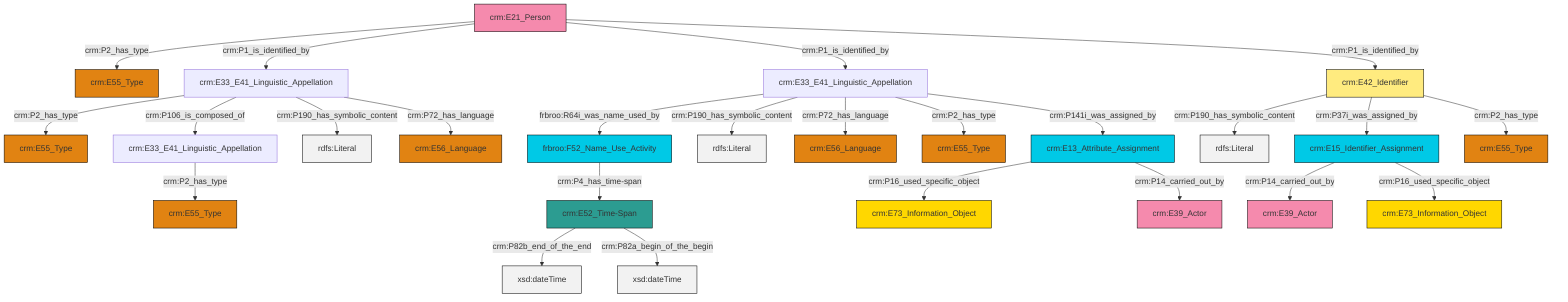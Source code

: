 graph TD
classDef Literal fill:#f2f2f2,stroke:#000000;
classDef CRM_Entity fill:#FFFFFF,stroke:#000000;
classDef Temporal_Entity fill:#00C9E6, stroke:#000000;
classDef Type fill:#E18312, stroke:#000000;
classDef Time-Span fill:#2C9C91, stroke:#000000;
classDef Appellation fill:#FFEB7F, stroke:#000000;
classDef Place fill:#008836, stroke:#000000;
classDef Persistent_Item fill:#B266B2, stroke:#000000;
classDef Conceptual_Object fill:#FFD700, stroke:#000000;
classDef Physical_Thing fill:#D2B48C, stroke:#000000;
classDef Actor fill:#f58aad, stroke:#000000;
classDef PC_Classes fill:#4ce600, stroke:#000000;
classDef Multi fill:#cccccc,stroke:#000000;

6["crm:E13_Attribute_Assignment"]:::Temporal_Entity -->|crm:P16_used_specific_object| 7["crm:E73_Information_Object"]:::Conceptual_Object
13["crm:E33_E41_Linguistic_Appellation"]:::Default -->|frbroo:R64i_was_name_used_by| 14["frbroo:F52_Name_Use_Activity"]:::Temporal_Entity
8["crm:E33_E41_Linguistic_Appellation"]:::Default -->|crm:P2_has_type| 17["crm:E55_Type"]:::Type
13["crm:E33_E41_Linguistic_Appellation"]:::Default -->|crm:P190_has_symbolic_content| 20[rdfs:Literal]:::Literal
13["crm:E33_E41_Linguistic_Appellation"]:::Default -->|crm:P72_has_language| 21["crm:E56_Language"]:::Type
23["crm:E33_E41_Linguistic_Appellation"]:::Default -->|crm:P2_has_type| 15["crm:E55_Type"]:::Type
18["crm:E15_Identifier_Assignment"]:::Temporal_Entity -->|crm:P14_carried_out_by| 24["crm:E39_Actor"]:::Actor
18["crm:E15_Identifier_Assignment"]:::Temporal_Entity -->|crm:P16_used_specific_object| 25["crm:E73_Information_Object"]:::Conceptual_Object
26["crm:E21_Person"]:::Actor -->|crm:P2_has_type| 11["crm:E55_Type"]:::Type
0["crm:E52_Time-Span"]:::Time-Span -->|crm:P82b_end_of_the_end| 29[xsd:dateTime]:::Literal
23["crm:E33_E41_Linguistic_Appellation"]:::Default -->|crm:P106_is_composed_of| 8["crm:E33_E41_Linguistic_Appellation"]:::Default
26["crm:E21_Person"]:::Actor -->|crm:P1_is_identified_by| 23["crm:E33_E41_Linguistic_Appellation"]:::Default
13["crm:E33_E41_Linguistic_Appellation"]:::Default -->|crm:P2_has_type| 32["crm:E55_Type"]:::Type
23["crm:E33_E41_Linguistic_Appellation"]:::Default -->|crm:P190_has_symbolic_content| 34[rdfs:Literal]:::Literal
14["frbroo:F52_Name_Use_Activity"]:::Temporal_Entity -->|crm:P4_has_time-span| 0["crm:E52_Time-Span"]:::Time-Span
13["crm:E33_E41_Linguistic_Appellation"]:::Default -->|crm:P141i_was_assigned_by| 6["crm:E13_Attribute_Assignment"]:::Temporal_Entity
37["crm:E42_Identifier"]:::Appellation -->|crm:P190_has_symbolic_content| 39[rdfs:Literal]:::Literal
37["crm:E42_Identifier"]:::Appellation -->|crm:P37i_was_assigned_by| 18["crm:E15_Identifier_Assignment"]:::Temporal_Entity
26["crm:E21_Person"]:::Actor -->|crm:P1_is_identified_by| 13["crm:E33_E41_Linguistic_Appellation"]:::Default
23["crm:E33_E41_Linguistic_Appellation"]:::Default -->|crm:P72_has_language| 30["crm:E56_Language"]:::Type
26["crm:E21_Person"]:::Actor -->|crm:P1_is_identified_by| 37["crm:E42_Identifier"]:::Appellation
6["crm:E13_Attribute_Assignment"]:::Temporal_Entity -->|crm:P14_carried_out_by| 2["crm:E39_Actor"]:::Actor
0["crm:E52_Time-Span"]:::Time-Span -->|crm:P82a_begin_of_the_begin| 46[xsd:dateTime]:::Literal
37["crm:E42_Identifier"]:::Appellation -->|crm:P2_has_type| 4["crm:E55_Type"]:::Type